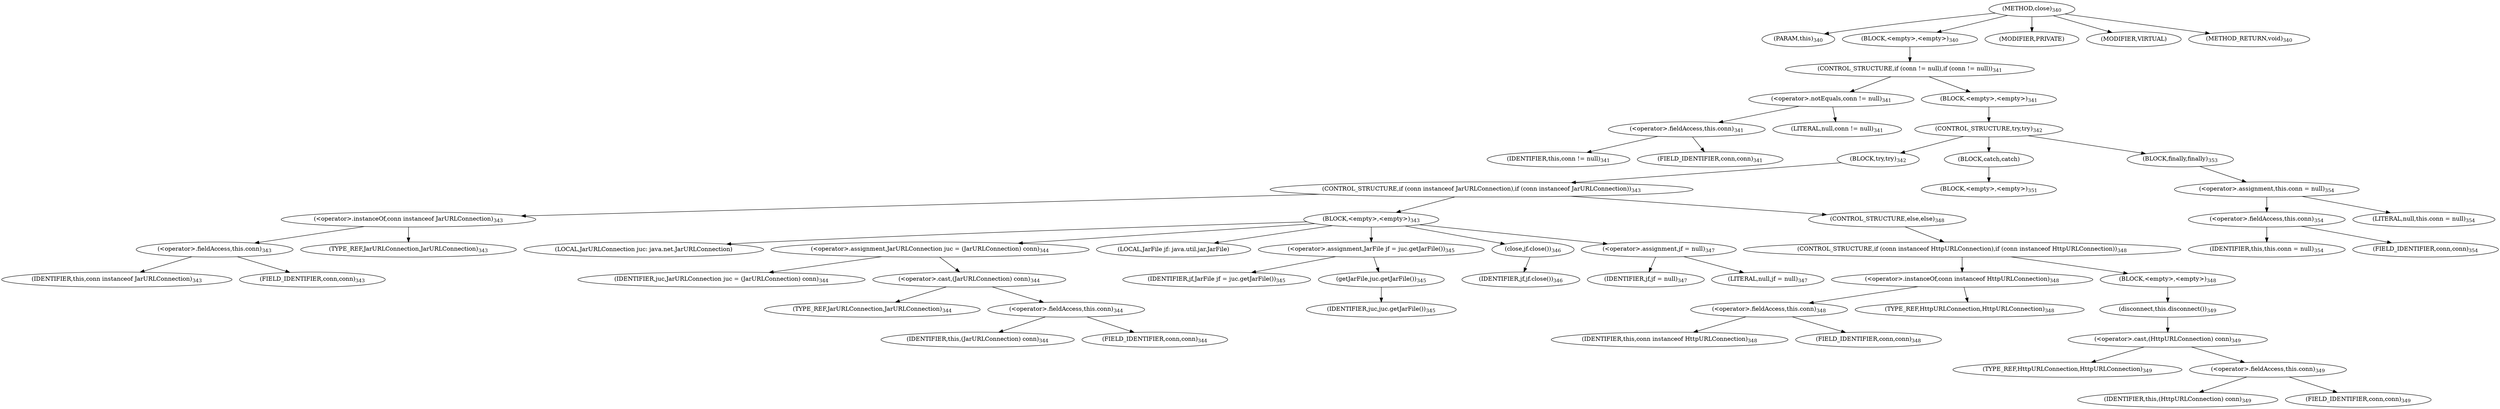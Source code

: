 digraph "close" {  
"533" [label = <(METHOD,close)<SUB>340</SUB>> ]
"534" [label = <(PARAM,this)<SUB>340</SUB>> ]
"535" [label = <(BLOCK,&lt;empty&gt;,&lt;empty&gt;)<SUB>340</SUB>> ]
"536" [label = <(CONTROL_STRUCTURE,if (conn != null),if (conn != null))<SUB>341</SUB>> ]
"537" [label = <(&lt;operator&gt;.notEquals,conn != null)<SUB>341</SUB>> ]
"538" [label = <(&lt;operator&gt;.fieldAccess,this.conn)<SUB>341</SUB>> ]
"539" [label = <(IDENTIFIER,this,conn != null)<SUB>341</SUB>> ]
"540" [label = <(FIELD_IDENTIFIER,conn,conn)<SUB>341</SUB>> ]
"541" [label = <(LITERAL,null,conn != null)<SUB>341</SUB>> ]
"542" [label = <(BLOCK,&lt;empty&gt;,&lt;empty&gt;)<SUB>341</SUB>> ]
"543" [label = <(CONTROL_STRUCTURE,try,try)<SUB>342</SUB>> ]
"544" [label = <(BLOCK,try,try)<SUB>342</SUB>> ]
"545" [label = <(CONTROL_STRUCTURE,if (conn instanceof JarURLConnection),if (conn instanceof JarURLConnection))<SUB>343</SUB>> ]
"546" [label = <(&lt;operator&gt;.instanceOf,conn instanceof JarURLConnection)<SUB>343</SUB>> ]
"547" [label = <(&lt;operator&gt;.fieldAccess,this.conn)<SUB>343</SUB>> ]
"548" [label = <(IDENTIFIER,this,conn instanceof JarURLConnection)<SUB>343</SUB>> ]
"549" [label = <(FIELD_IDENTIFIER,conn,conn)<SUB>343</SUB>> ]
"550" [label = <(TYPE_REF,JarURLConnection,JarURLConnection)<SUB>343</SUB>> ]
"551" [label = <(BLOCK,&lt;empty&gt;,&lt;empty&gt;)<SUB>343</SUB>> ]
"552" [label = <(LOCAL,JarURLConnection juc: java.net.JarURLConnection)> ]
"553" [label = <(&lt;operator&gt;.assignment,JarURLConnection juc = (JarURLConnection) conn)<SUB>344</SUB>> ]
"554" [label = <(IDENTIFIER,juc,JarURLConnection juc = (JarURLConnection) conn)<SUB>344</SUB>> ]
"555" [label = <(&lt;operator&gt;.cast,(JarURLConnection) conn)<SUB>344</SUB>> ]
"556" [label = <(TYPE_REF,JarURLConnection,JarURLConnection)<SUB>344</SUB>> ]
"557" [label = <(&lt;operator&gt;.fieldAccess,this.conn)<SUB>344</SUB>> ]
"558" [label = <(IDENTIFIER,this,(JarURLConnection) conn)<SUB>344</SUB>> ]
"559" [label = <(FIELD_IDENTIFIER,conn,conn)<SUB>344</SUB>> ]
"560" [label = <(LOCAL,JarFile jf: java.util.jar.JarFile)> ]
"561" [label = <(&lt;operator&gt;.assignment,JarFile jf = juc.getJarFile())<SUB>345</SUB>> ]
"562" [label = <(IDENTIFIER,jf,JarFile jf = juc.getJarFile())<SUB>345</SUB>> ]
"563" [label = <(getJarFile,juc.getJarFile())<SUB>345</SUB>> ]
"564" [label = <(IDENTIFIER,juc,juc.getJarFile())<SUB>345</SUB>> ]
"565" [label = <(close,jf.close())<SUB>346</SUB>> ]
"566" [label = <(IDENTIFIER,jf,jf.close())<SUB>346</SUB>> ]
"567" [label = <(&lt;operator&gt;.assignment,jf = null)<SUB>347</SUB>> ]
"568" [label = <(IDENTIFIER,jf,jf = null)<SUB>347</SUB>> ]
"569" [label = <(LITERAL,null,jf = null)<SUB>347</SUB>> ]
"570" [label = <(CONTROL_STRUCTURE,else,else)<SUB>348</SUB>> ]
"571" [label = <(CONTROL_STRUCTURE,if (conn instanceof HttpURLConnection),if (conn instanceof HttpURLConnection))<SUB>348</SUB>> ]
"572" [label = <(&lt;operator&gt;.instanceOf,conn instanceof HttpURLConnection)<SUB>348</SUB>> ]
"573" [label = <(&lt;operator&gt;.fieldAccess,this.conn)<SUB>348</SUB>> ]
"574" [label = <(IDENTIFIER,this,conn instanceof HttpURLConnection)<SUB>348</SUB>> ]
"575" [label = <(FIELD_IDENTIFIER,conn,conn)<SUB>348</SUB>> ]
"576" [label = <(TYPE_REF,HttpURLConnection,HttpURLConnection)<SUB>348</SUB>> ]
"577" [label = <(BLOCK,&lt;empty&gt;,&lt;empty&gt;)<SUB>348</SUB>> ]
"578" [label = <(disconnect,this.disconnect())<SUB>349</SUB>> ]
"579" [label = <(&lt;operator&gt;.cast,(HttpURLConnection) conn)<SUB>349</SUB>> ]
"580" [label = <(TYPE_REF,HttpURLConnection,HttpURLConnection)<SUB>349</SUB>> ]
"581" [label = <(&lt;operator&gt;.fieldAccess,this.conn)<SUB>349</SUB>> ]
"582" [label = <(IDENTIFIER,this,(HttpURLConnection) conn)<SUB>349</SUB>> ]
"583" [label = <(FIELD_IDENTIFIER,conn,conn)<SUB>349</SUB>> ]
"584" [label = <(BLOCK,catch,catch)> ]
"585" [label = <(BLOCK,&lt;empty&gt;,&lt;empty&gt;)<SUB>351</SUB>> ]
"586" [label = <(BLOCK,finally,finally)<SUB>353</SUB>> ]
"587" [label = <(&lt;operator&gt;.assignment,this.conn = null)<SUB>354</SUB>> ]
"588" [label = <(&lt;operator&gt;.fieldAccess,this.conn)<SUB>354</SUB>> ]
"589" [label = <(IDENTIFIER,this,this.conn = null)<SUB>354</SUB>> ]
"590" [label = <(FIELD_IDENTIFIER,conn,conn)<SUB>354</SUB>> ]
"591" [label = <(LITERAL,null,this.conn = null)<SUB>354</SUB>> ]
"592" [label = <(MODIFIER,PRIVATE)> ]
"593" [label = <(MODIFIER,VIRTUAL)> ]
"594" [label = <(METHOD_RETURN,void)<SUB>340</SUB>> ]
  "533" -> "534" 
  "533" -> "535" 
  "533" -> "592" 
  "533" -> "593" 
  "533" -> "594" 
  "535" -> "536" 
  "536" -> "537" 
  "536" -> "542" 
  "537" -> "538" 
  "537" -> "541" 
  "538" -> "539" 
  "538" -> "540" 
  "542" -> "543" 
  "543" -> "544" 
  "543" -> "584" 
  "543" -> "586" 
  "544" -> "545" 
  "545" -> "546" 
  "545" -> "551" 
  "545" -> "570" 
  "546" -> "547" 
  "546" -> "550" 
  "547" -> "548" 
  "547" -> "549" 
  "551" -> "552" 
  "551" -> "553" 
  "551" -> "560" 
  "551" -> "561" 
  "551" -> "565" 
  "551" -> "567" 
  "553" -> "554" 
  "553" -> "555" 
  "555" -> "556" 
  "555" -> "557" 
  "557" -> "558" 
  "557" -> "559" 
  "561" -> "562" 
  "561" -> "563" 
  "563" -> "564" 
  "565" -> "566" 
  "567" -> "568" 
  "567" -> "569" 
  "570" -> "571" 
  "571" -> "572" 
  "571" -> "577" 
  "572" -> "573" 
  "572" -> "576" 
  "573" -> "574" 
  "573" -> "575" 
  "577" -> "578" 
  "578" -> "579" 
  "579" -> "580" 
  "579" -> "581" 
  "581" -> "582" 
  "581" -> "583" 
  "584" -> "585" 
  "586" -> "587" 
  "587" -> "588" 
  "587" -> "591" 
  "588" -> "589" 
  "588" -> "590" 
}
